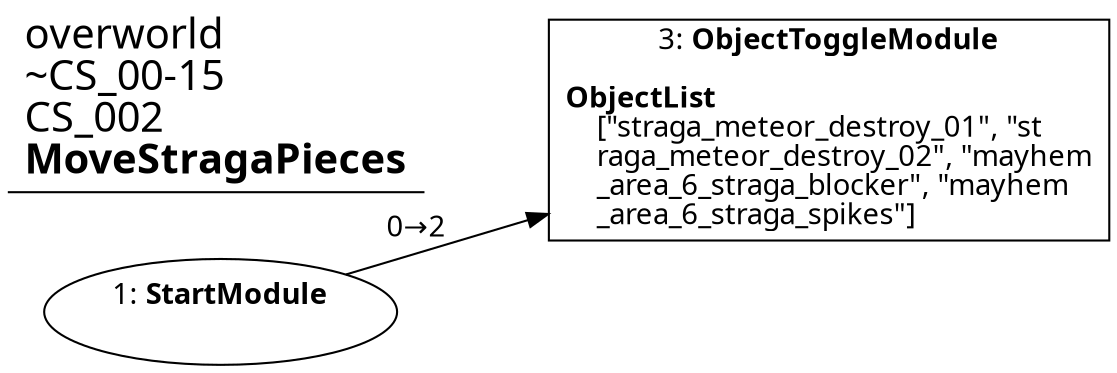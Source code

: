 digraph {
    layout = fdp;
    overlap = prism;
    sep = "+16";
    splines = spline;

    node [ shape = box ];

    graph [ fontname = "Segoe UI" ];
    node [ fontname = "Segoe UI" ];
    edge [ fontname = "Segoe UI" ];

    1 [ label = <1: <b>StartModule</b><br/><br/>> ];
    1 [ shape = oval ]
    1 [ pos = "0.11000001,-0.223!" ];
    1 -> 3 [ label = "0→2" ];

    3 [ label = <3: <b>ObjectToggleModule</b><br/><br/><b>ObjectList</b><br align="left"/>    [&quot;straga_meteor_destroy_01&quot;, &quot;st<br align="left"/>    raga_meteor_destroy_02&quot;, &quot;mayhem<br align="left"/>    _area_6_straga_blocker&quot;, &quot;mayhem<br align="left"/>    _area_6_straga_spikes&quot;]<br align="left"/>> ];
    3 [ pos = "0.29000002,-0.177!" ];

    title [ pos = "0.109000005,-0.17600001!" ];
    title [ shape = underline ];
    title [ label = <<font point-size="20">overworld<br align="left"/>~CS_00-15<br align="left"/>CS_002<br align="left"/><b>MoveStragaPieces</b><br align="left"/></font>> ];
}
